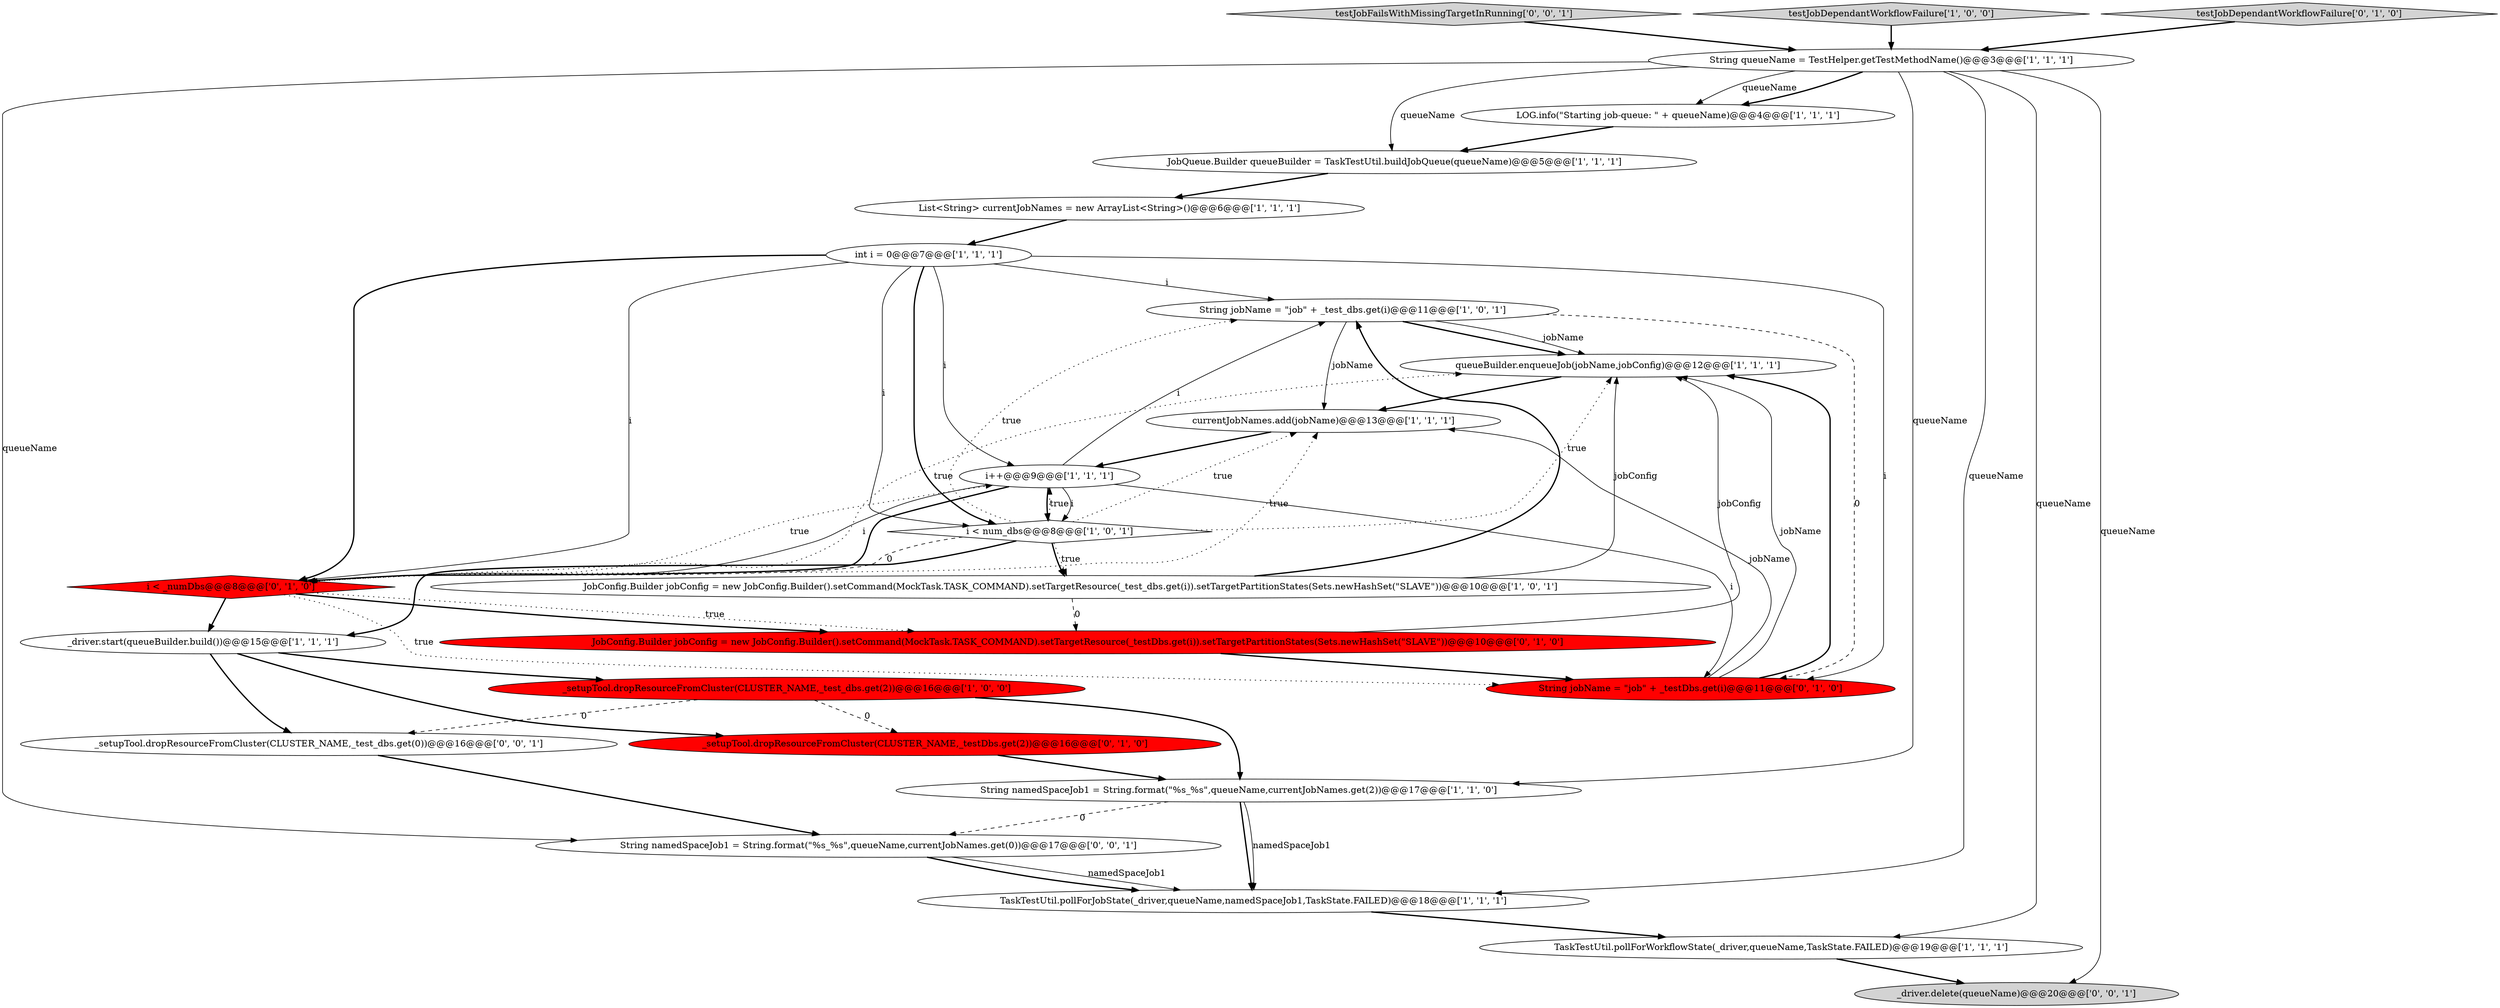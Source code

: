 digraph {
24 [style = filled, label = "_setupTool.dropResourceFromCluster(CLUSTER_NAME,_test_dbs.get(0))@@@16@@@['0', '0', '1']", fillcolor = white, shape = ellipse image = "AAA0AAABBB3BBB"];
25 [style = filled, label = "testJobFailsWithMissingTargetInRunning['0', '0', '1']", fillcolor = lightgray, shape = diamond image = "AAA0AAABBB3BBB"];
17 [style = filled, label = "JobConfig.Builder jobConfig = new JobConfig.Builder().setCommand(MockTask.TASK_COMMAND).setTargetResource(_testDbs.get(i)).setTargetPartitionStates(Sets.newHashSet(\"SLAVE\"))@@@10@@@['0', '1', '0']", fillcolor = red, shape = ellipse image = "AAA1AAABBB2BBB"];
16 [style = filled, label = "TaskTestUtil.pollForWorkflowState(_driver,queueName,TaskState.FAILED)@@@19@@@['1', '1', '1']", fillcolor = white, shape = ellipse image = "AAA0AAABBB1BBB"];
0 [style = filled, label = "String queueName = TestHelper.getTestMethodName()@@@3@@@['1', '1', '1']", fillcolor = white, shape = ellipse image = "AAA0AAABBB1BBB"];
9 [style = filled, label = "_setupTool.dropResourceFromCluster(CLUSTER_NAME,_test_dbs.get(2))@@@16@@@['1', '0', '0']", fillcolor = red, shape = ellipse image = "AAA1AAABBB1BBB"];
12 [style = filled, label = "List<String> currentJobNames = new ArrayList<String>()@@@6@@@['1', '1', '1']", fillcolor = white, shape = ellipse image = "AAA0AAABBB1BBB"];
1 [style = filled, label = "LOG.info(\"Starting job-queue: \" + queueName)@@@4@@@['1', '1', '1']", fillcolor = white, shape = ellipse image = "AAA0AAABBB1BBB"];
10 [style = filled, label = "JobConfig.Builder jobConfig = new JobConfig.Builder().setCommand(MockTask.TASK_COMMAND).setTargetResource(_test_dbs.get(i)).setTargetPartitionStates(Sets.newHashSet(\"SLAVE\"))@@@10@@@['1', '0', '1']", fillcolor = white, shape = ellipse image = "AAA0AAABBB1BBB"];
23 [style = filled, label = "_driver.delete(queueName)@@@20@@@['0', '0', '1']", fillcolor = lightgray, shape = ellipse image = "AAA0AAABBB3BBB"];
14 [style = filled, label = "queueBuilder.enqueueJob(jobName,jobConfig)@@@12@@@['1', '1', '1']", fillcolor = white, shape = ellipse image = "AAA0AAABBB1BBB"];
20 [style = filled, label = "_setupTool.dropResourceFromCluster(CLUSTER_NAME,_testDbs.get(2))@@@16@@@['0', '1', '0']", fillcolor = red, shape = ellipse image = "AAA1AAABBB2BBB"];
15 [style = filled, label = "testJobDependantWorkflowFailure['1', '0', '0']", fillcolor = lightgray, shape = diamond image = "AAA0AAABBB1BBB"];
22 [style = filled, label = "String namedSpaceJob1 = String.format(\"%s_%s\",queueName,currentJobNames.get(0))@@@17@@@['0', '0', '1']", fillcolor = white, shape = ellipse image = "AAA0AAABBB3BBB"];
4 [style = filled, label = "currentJobNames.add(jobName)@@@13@@@['1', '1', '1']", fillcolor = white, shape = ellipse image = "AAA0AAABBB1BBB"];
7 [style = filled, label = "String jobName = \"job\" + _test_dbs.get(i)@@@11@@@['1', '0', '1']", fillcolor = white, shape = ellipse image = "AAA0AAABBB1BBB"];
3 [style = filled, label = "JobQueue.Builder queueBuilder = TaskTestUtil.buildJobQueue(queueName)@@@5@@@['1', '1', '1']", fillcolor = white, shape = ellipse image = "AAA0AAABBB1BBB"];
19 [style = filled, label = "i < _numDbs@@@8@@@['0', '1', '0']", fillcolor = red, shape = diamond image = "AAA1AAABBB2BBB"];
8 [style = filled, label = "_driver.start(queueBuilder.build())@@@15@@@['1', '1', '1']", fillcolor = white, shape = ellipse image = "AAA0AAABBB1BBB"];
2 [style = filled, label = "int i = 0@@@7@@@['1', '1', '1']", fillcolor = white, shape = ellipse image = "AAA0AAABBB1BBB"];
11 [style = filled, label = "TaskTestUtil.pollForJobState(_driver,queueName,namedSpaceJob1,TaskState.FAILED)@@@18@@@['1', '1', '1']", fillcolor = white, shape = ellipse image = "AAA0AAABBB1BBB"];
6 [style = filled, label = "i < num_dbs@@@8@@@['1', '0', '1']", fillcolor = white, shape = diamond image = "AAA0AAABBB1BBB"];
18 [style = filled, label = "testJobDependantWorkflowFailure['0', '1', '0']", fillcolor = lightgray, shape = diamond image = "AAA0AAABBB2BBB"];
13 [style = filled, label = "i++@@@9@@@['1', '1', '1']", fillcolor = white, shape = ellipse image = "AAA0AAABBB1BBB"];
5 [style = filled, label = "String namedSpaceJob1 = String.format(\"%s_%s\",queueName,currentJobNames.get(2))@@@17@@@['1', '1', '0']", fillcolor = white, shape = ellipse image = "AAA0AAABBB1BBB"];
21 [style = filled, label = "String jobName = \"job\" + _testDbs.get(i)@@@11@@@['0', '1', '0']", fillcolor = red, shape = ellipse image = "AAA1AAABBB2BBB"];
25->0 [style = bold, label=""];
9->20 [style = dashed, label="0"];
11->16 [style = bold, label=""];
0->3 [style = solid, label="queueName"];
8->24 [style = bold, label=""];
19->14 [style = dotted, label="true"];
0->5 [style = solid, label="queueName"];
2->21 [style = solid, label="i"];
13->21 [style = solid, label="i"];
21->4 [style = solid, label="jobName"];
2->19 [style = bold, label=""];
17->14 [style = solid, label="jobConfig"];
0->1 [style = solid, label="queueName"];
7->21 [style = dashed, label="0"];
9->24 [style = dashed, label="0"];
2->19 [style = solid, label="i"];
2->6 [style = solid, label="i"];
2->6 [style = bold, label=""];
19->17 [style = dotted, label="true"];
0->22 [style = solid, label="queueName"];
6->13 [style = dotted, label="true"];
10->14 [style = solid, label="jobConfig"];
4->13 [style = bold, label=""];
1->3 [style = bold, label=""];
13->7 [style = solid, label="i"];
5->11 [style = solid, label="namedSpaceJob1"];
2->13 [style = solid, label="i"];
19->13 [style = dotted, label="true"];
0->23 [style = solid, label="queueName"];
19->17 [style = bold, label=""];
3->12 [style = bold, label=""];
16->23 [style = bold, label=""];
19->21 [style = dotted, label="true"];
24->22 [style = bold, label=""];
10->7 [style = bold, label=""];
7->4 [style = solid, label="jobName"];
7->14 [style = solid, label="jobName"];
19->8 [style = bold, label=""];
20->5 [style = bold, label=""];
7->14 [style = bold, label=""];
6->10 [style = dotted, label="true"];
12->2 [style = bold, label=""];
22->11 [style = solid, label="namedSpaceJob1"];
0->11 [style = solid, label="queueName"];
0->16 [style = solid, label="queueName"];
14->4 [style = bold, label=""];
13->19 [style = bold, label=""];
13->19 [style = solid, label="i"];
8->20 [style = bold, label=""];
6->14 [style = dotted, label="true"];
6->4 [style = dotted, label="true"];
19->4 [style = dotted, label="true"];
0->1 [style = bold, label=""];
6->10 [style = bold, label=""];
15->0 [style = bold, label=""];
6->8 [style = bold, label=""];
21->14 [style = solid, label="jobName"];
6->19 [style = dashed, label="0"];
8->9 [style = bold, label=""];
21->14 [style = bold, label=""];
6->7 [style = dotted, label="true"];
9->5 [style = bold, label=""];
10->17 [style = dashed, label="0"];
5->11 [style = bold, label=""];
5->22 [style = dashed, label="0"];
13->6 [style = bold, label=""];
17->21 [style = bold, label=""];
18->0 [style = bold, label=""];
22->11 [style = bold, label=""];
13->6 [style = solid, label="i"];
2->7 [style = solid, label="i"];
}
